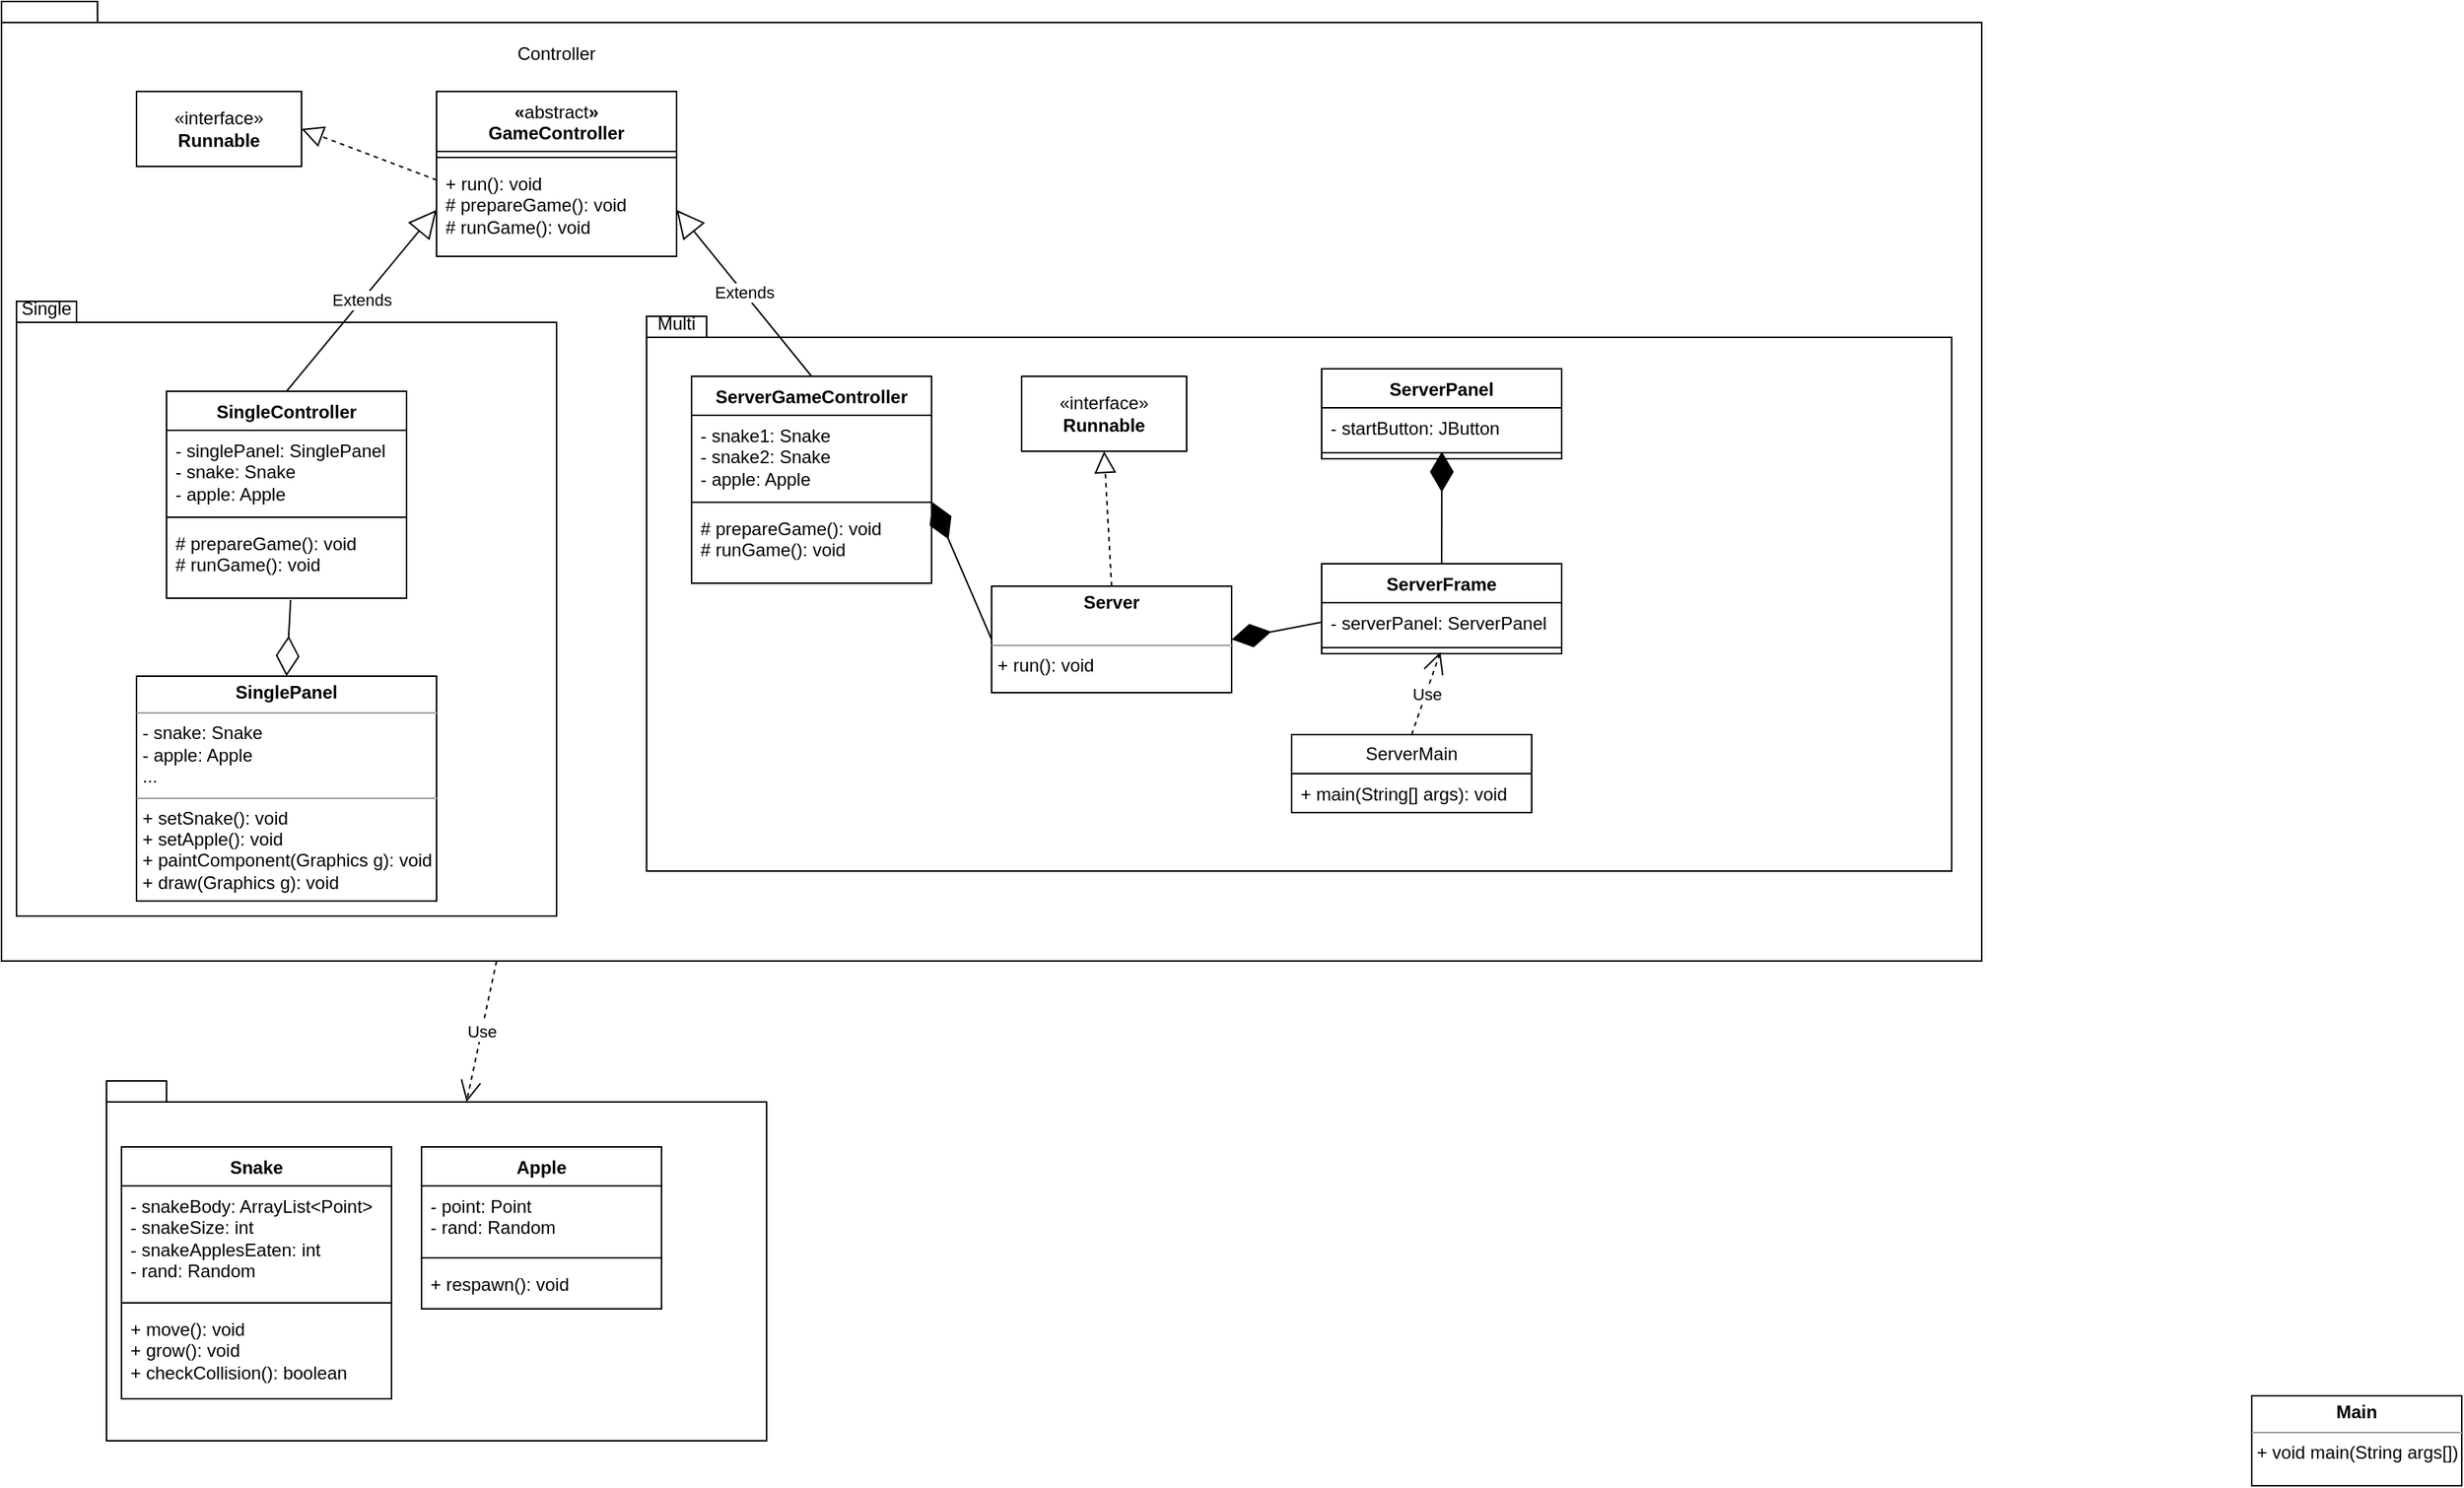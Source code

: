 <mxfile version="22.1.0" type="github">
  <diagram name="Page-1" id="b5b7bab2-c9e2-2cf4-8b2a-24fd1a2a6d21">
    <mxGraphModel dx="1026" dy="624" grid="1" gridSize="10" guides="1" tooltips="1" connect="1" arrows="1" fold="1" page="1" pageScale="1" pageWidth="1169" pageHeight="1654" background="none" math="0" shadow="0">
      <root>
        <mxCell id="0" />
        <mxCell id="1" parent="0" />
        <mxCell id="DqsnSHX5tBH2atUSeg8s-6" value="&lt;p style=&quot;margin:0px;margin-top:4px;text-align:center;&quot;&gt;&lt;b&gt;Main&lt;/b&gt;&lt;/p&gt;&lt;hr size=&quot;1&quot;&gt;&lt;div style=&quot;height:2px;&quot;&gt;&amp;nbsp;+ void main(String args[])&lt;/div&gt;" style="verticalAlign=top;align=left;overflow=fill;fontSize=12;fontFamily=Helvetica;html=1;whiteSpace=wrap;" vertex="1" parent="1">
          <mxGeometry x="1520" y="950" width="140" height="60" as="geometry" />
        </mxCell>
        <mxCell id="DqsnSHX5tBH2atUSeg8s-8" value="" style="shape=folder;fontStyle=1;spacingTop=10;tabWidth=40;tabHeight=14;tabPosition=left;html=1;whiteSpace=wrap;" vertex="1" parent="1">
          <mxGeometry x="20" y="20" width="1320" height="640" as="geometry" />
        </mxCell>
        <mxCell id="DqsnSHX5tBH2atUSeg8s-13" value="Controller" style="text;html=1;strokeColor=none;fillColor=none;align=center;verticalAlign=middle;whiteSpace=wrap;rounded=0;" vertex="1" parent="1">
          <mxGeometry x="360" y="40" width="60" height="30" as="geometry" />
        </mxCell>
        <mxCell id="DqsnSHX5tBH2atUSeg8s-14" value="«&lt;span style=&quot;font-weight: normal;&quot;&gt;abstract&lt;/span&gt;»&lt;br&gt;GameController" style="swimlane;fontStyle=1;align=center;verticalAlign=top;childLayout=stackLayout;horizontal=1;startSize=40;horizontalStack=0;resizeParent=1;resizeParentMax=0;resizeLast=0;collapsible=1;marginBottom=0;whiteSpace=wrap;html=1;" vertex="1" parent="1">
          <mxGeometry x="310" y="80" width="160" height="110" as="geometry" />
        </mxCell>
        <mxCell id="DqsnSHX5tBH2atUSeg8s-16" value="" style="line;strokeWidth=1;fillColor=none;align=left;verticalAlign=middle;spacingTop=-1;spacingLeft=3;spacingRight=3;rotatable=0;labelPosition=right;points=[];portConstraint=eastwest;strokeColor=inherit;" vertex="1" parent="DqsnSHX5tBH2atUSeg8s-14">
          <mxGeometry y="40" width="160" height="8" as="geometry" />
        </mxCell>
        <mxCell id="DqsnSHX5tBH2atUSeg8s-17" value="+ run(): void&lt;br&gt;# prepareGame(): void&lt;br&gt;# runGame(): void" style="text;strokeColor=none;fillColor=none;align=left;verticalAlign=top;spacingLeft=4;spacingRight=4;overflow=hidden;rotatable=0;points=[[0,0.5],[1,0.5]];portConstraint=eastwest;whiteSpace=wrap;html=1;" vertex="1" parent="DqsnSHX5tBH2atUSeg8s-14">
          <mxGeometry y="48" width="160" height="62" as="geometry" />
        </mxCell>
        <mxCell id="DqsnSHX5tBH2atUSeg8s-20" value="«interface»&lt;br&gt;&lt;b&gt;Runnable&lt;/b&gt;" style="html=1;whiteSpace=wrap;" vertex="1" parent="1">
          <mxGeometry x="110" y="80" width="110" height="50" as="geometry" />
        </mxCell>
        <mxCell id="DqsnSHX5tBH2atUSeg8s-21" value="" style="endArrow=block;dashed=1;endFill=0;endSize=12;html=1;rounded=0;exitX=0.001;exitY=0.179;exitDx=0;exitDy=0;entryX=1;entryY=0.5;entryDx=0;entryDy=0;exitPerimeter=0;" edge="1" parent="1" source="DqsnSHX5tBH2atUSeg8s-17" target="DqsnSHX5tBH2atUSeg8s-20">
          <mxGeometry width="160" relative="1" as="geometry">
            <mxPoint x="430" y="70" as="sourcePoint" />
            <mxPoint x="180" y="120" as="targetPoint" />
          </mxGeometry>
        </mxCell>
        <mxCell id="DqsnSHX5tBH2atUSeg8s-27" value="" style="shape=folder;fontStyle=1;spacingTop=10;tabWidth=40;tabHeight=14;tabPosition=left;html=1;whiteSpace=wrap;" vertex="1" parent="1">
          <mxGeometry x="30" y="220" width="360" height="410" as="geometry" />
        </mxCell>
        <mxCell id="DqsnSHX5tBH2atUSeg8s-28" value="" style="shape=folder;fontStyle=1;spacingTop=10;tabWidth=40;tabHeight=14;tabPosition=left;html=1;whiteSpace=wrap;" vertex="1" parent="1">
          <mxGeometry x="450" y="230" width="870" height="370" as="geometry" />
        </mxCell>
        <mxCell id="DqsnSHX5tBH2atUSeg8s-23" value="ServerGameController" style="swimlane;fontStyle=1;align=center;verticalAlign=top;childLayout=stackLayout;horizontal=1;startSize=26;horizontalStack=0;resizeParent=1;resizeParentMax=0;resizeLast=0;collapsible=1;marginBottom=0;whiteSpace=wrap;html=1;" vertex="1" parent="1">
          <mxGeometry x="480" y="270" width="160" height="138" as="geometry" />
        </mxCell>
        <mxCell id="DqsnSHX5tBH2atUSeg8s-24" value="- snake1: Snake&lt;br&gt;- snake2: Snake&lt;br&gt;- apple: Apple" style="text;strokeColor=none;fillColor=none;align=left;verticalAlign=top;spacingLeft=4;spacingRight=4;overflow=hidden;rotatable=0;points=[[0,0.5],[1,0.5]];portConstraint=eastwest;whiteSpace=wrap;html=1;" vertex="1" parent="DqsnSHX5tBH2atUSeg8s-23">
          <mxGeometry y="26" width="160" height="54" as="geometry" />
        </mxCell>
        <mxCell id="DqsnSHX5tBH2atUSeg8s-25" value="" style="line;strokeWidth=1;fillColor=none;align=left;verticalAlign=middle;spacingTop=-1;spacingLeft=3;spacingRight=3;rotatable=0;labelPosition=right;points=[];portConstraint=eastwest;strokeColor=inherit;" vertex="1" parent="DqsnSHX5tBH2atUSeg8s-23">
          <mxGeometry y="80" width="160" height="8" as="geometry" />
        </mxCell>
        <mxCell id="DqsnSHX5tBH2atUSeg8s-26" value="# prepareGame(): void&lt;br style=&quot;border-color: var(--border-color);&quot;&gt;# runGame(): void" style="text;strokeColor=none;fillColor=none;align=left;verticalAlign=top;spacingLeft=4;spacingRight=4;overflow=hidden;rotatable=0;points=[[0,0.5],[1,0.5]];portConstraint=eastwest;whiteSpace=wrap;html=1;" vertex="1" parent="DqsnSHX5tBH2atUSeg8s-23">
          <mxGeometry y="88" width="160" height="50" as="geometry" />
        </mxCell>
        <mxCell id="DqsnSHX5tBH2atUSeg8s-30" value="Extends" style="endArrow=block;endSize=16;endFill=0;html=1;rounded=0;exitX=0.5;exitY=0;exitDx=0;exitDy=0;entryX=1;entryY=0.5;entryDx=0;entryDy=0;" edge="1" parent="1" source="DqsnSHX5tBH2atUSeg8s-23" target="DqsnSHX5tBH2atUSeg8s-17">
          <mxGeometry width="160" relative="1" as="geometry">
            <mxPoint x="450" y="310" as="sourcePoint" />
            <mxPoint x="610" y="310" as="targetPoint" />
          </mxGeometry>
        </mxCell>
        <mxCell id="DqsnSHX5tBH2atUSeg8s-31" value="SingleController" style="swimlane;fontStyle=1;align=center;verticalAlign=top;childLayout=stackLayout;horizontal=1;startSize=26;horizontalStack=0;resizeParent=1;resizeParentMax=0;resizeLast=0;collapsible=1;marginBottom=0;whiteSpace=wrap;html=1;" vertex="1" parent="1">
          <mxGeometry x="130" y="280" width="160" height="138" as="geometry" />
        </mxCell>
        <mxCell id="DqsnSHX5tBH2atUSeg8s-32" value="- singlePanel: SinglePanel&lt;br&gt;- snake: Snake&lt;br&gt;- apple: Apple" style="text;strokeColor=none;fillColor=none;align=left;verticalAlign=top;spacingLeft=4;spacingRight=4;overflow=hidden;rotatable=0;points=[[0,0.5],[1,0.5]];portConstraint=eastwest;whiteSpace=wrap;html=1;" vertex="1" parent="DqsnSHX5tBH2atUSeg8s-31">
          <mxGeometry y="26" width="160" height="54" as="geometry" />
        </mxCell>
        <mxCell id="DqsnSHX5tBH2atUSeg8s-33" value="" style="line;strokeWidth=1;fillColor=none;align=left;verticalAlign=middle;spacingTop=-1;spacingLeft=3;spacingRight=3;rotatable=0;labelPosition=right;points=[];portConstraint=eastwest;strokeColor=inherit;" vertex="1" parent="DqsnSHX5tBH2atUSeg8s-31">
          <mxGeometry y="80" width="160" height="8" as="geometry" />
        </mxCell>
        <mxCell id="DqsnSHX5tBH2atUSeg8s-34" value="# prepareGame(): void&lt;br&gt;# runGame(): void" style="text;strokeColor=none;fillColor=none;align=left;verticalAlign=top;spacingLeft=4;spacingRight=4;overflow=hidden;rotatable=0;points=[[0,0.5],[1,0.5]];portConstraint=eastwest;whiteSpace=wrap;html=1;" vertex="1" parent="DqsnSHX5tBH2atUSeg8s-31">
          <mxGeometry y="88" width="160" height="50" as="geometry" />
        </mxCell>
        <mxCell id="DqsnSHX5tBH2atUSeg8s-35" value="&lt;p style=&quot;margin:0px;margin-top:4px;text-align:center;&quot;&gt;&lt;b&gt;SinglePanel&lt;/b&gt;&lt;/p&gt;&lt;hr size=&quot;1&quot;&gt;&lt;p style=&quot;margin:0px;margin-left:4px;&quot;&gt;- snake: Snake&lt;/p&gt;&lt;p style=&quot;margin:0px;margin-left:4px;&quot;&gt;- apple: Apple&lt;/p&gt;&lt;p style=&quot;margin:0px;margin-left:4px;&quot;&gt;...&lt;/p&gt;&lt;hr size=&quot;1&quot;&gt;&lt;p style=&quot;margin:0px;margin-left:4px;&quot;&gt;+ setSnake(): void&lt;/p&gt;&lt;p style=&quot;margin:0px;margin-left:4px;&quot;&gt;+ setApple(): void&lt;/p&gt;&lt;p style=&quot;margin:0px;margin-left:4px;&quot;&gt;+ paintComponent(Graphics g): void&lt;/p&gt;&lt;p style=&quot;margin:0px;margin-left:4px;&quot;&gt;+ draw(Graphics g): void&lt;/p&gt;" style="verticalAlign=top;align=left;overflow=fill;fontSize=12;fontFamily=Helvetica;html=1;whiteSpace=wrap;" vertex="1" parent="1">
          <mxGeometry x="110" y="470" width="200" height="150" as="geometry" />
        </mxCell>
        <mxCell id="DqsnSHX5tBH2atUSeg8s-36" value="Extends" style="endArrow=block;endSize=16;endFill=0;html=1;rounded=0;exitX=0.5;exitY=0;exitDx=0;exitDy=0;entryX=0;entryY=0.5;entryDx=0;entryDy=0;" edge="1" parent="1" source="DqsnSHX5tBH2atUSeg8s-31" target="DqsnSHX5tBH2atUSeg8s-17">
          <mxGeometry width="160" relative="1" as="geometry">
            <mxPoint x="830" y="280" as="sourcePoint" />
            <mxPoint x="480" y="176" as="targetPoint" />
          </mxGeometry>
        </mxCell>
        <mxCell id="DqsnSHX5tBH2atUSeg8s-37" value="Single" style="text;html=1;strokeColor=none;fillColor=none;align=center;verticalAlign=middle;whiteSpace=wrap;rounded=0;" vertex="1" parent="1">
          <mxGeometry x="20" y="210" width="60" height="30" as="geometry" />
        </mxCell>
        <mxCell id="DqsnSHX5tBH2atUSeg8s-42" value="" style="endArrow=diamondThin;endFill=0;endSize=24;html=1;rounded=0;entryX=0.5;entryY=0;entryDx=0;entryDy=0;exitX=0.517;exitY=1.023;exitDx=0;exitDy=0;exitPerimeter=0;" edge="1" parent="1" source="DqsnSHX5tBH2atUSeg8s-34" target="DqsnSHX5tBH2atUSeg8s-35">
          <mxGeometry width="160" relative="1" as="geometry">
            <mxPoint x="260" y="370" as="sourcePoint" />
            <mxPoint x="420" y="370" as="targetPoint" />
          </mxGeometry>
        </mxCell>
        <mxCell id="DqsnSHX5tBH2atUSeg8s-44" value="Multi" style="text;html=1;strokeColor=none;fillColor=none;align=center;verticalAlign=middle;whiteSpace=wrap;rounded=0;" vertex="1" parent="1">
          <mxGeometry x="440" y="220" width="60" height="30" as="geometry" />
        </mxCell>
        <mxCell id="DqsnSHX5tBH2atUSeg8s-45" value="ServerMain" style="swimlane;fontStyle=0;childLayout=stackLayout;horizontal=1;startSize=26;fillColor=none;horizontalStack=0;resizeParent=1;resizeParentMax=0;resizeLast=0;collapsible=1;marginBottom=0;whiteSpace=wrap;html=1;" vertex="1" parent="1">
          <mxGeometry x="880" y="509" width="160" height="52" as="geometry" />
        </mxCell>
        <mxCell id="DqsnSHX5tBH2atUSeg8s-46" value="+ main(String[] args): void" style="text;strokeColor=none;fillColor=none;align=left;verticalAlign=top;spacingLeft=4;spacingRight=4;overflow=hidden;rotatable=0;points=[[0,0.5],[1,0.5]];portConstraint=eastwest;whiteSpace=wrap;html=1;" vertex="1" parent="DqsnSHX5tBH2atUSeg8s-45">
          <mxGeometry y="26" width="160" height="26" as="geometry" />
        </mxCell>
        <mxCell id="DqsnSHX5tBH2atUSeg8s-52" value="ServerFrame" style="swimlane;fontStyle=1;align=center;verticalAlign=top;childLayout=stackLayout;horizontal=1;startSize=26;horizontalStack=0;resizeParent=1;resizeParentMax=0;resizeLast=0;collapsible=1;marginBottom=0;whiteSpace=wrap;html=1;" vertex="1" parent="1">
          <mxGeometry x="900" y="395" width="160" height="60" as="geometry" />
        </mxCell>
        <mxCell id="DqsnSHX5tBH2atUSeg8s-53" value="- serverPanel: ServerPanel" style="text;strokeColor=none;fillColor=none;align=left;verticalAlign=top;spacingLeft=4;spacingRight=4;overflow=hidden;rotatable=0;points=[[0,0.5],[1,0.5]];portConstraint=eastwest;whiteSpace=wrap;html=1;" vertex="1" parent="DqsnSHX5tBH2atUSeg8s-52">
          <mxGeometry y="26" width="160" height="26" as="geometry" />
        </mxCell>
        <mxCell id="DqsnSHX5tBH2atUSeg8s-54" value="" style="line;strokeWidth=1;fillColor=none;align=left;verticalAlign=middle;spacingTop=-1;spacingLeft=3;spacingRight=3;rotatable=0;labelPosition=right;points=[];portConstraint=eastwest;strokeColor=inherit;" vertex="1" parent="DqsnSHX5tBH2atUSeg8s-52">
          <mxGeometry y="52" width="160" height="8" as="geometry" />
        </mxCell>
        <mxCell id="DqsnSHX5tBH2atUSeg8s-56" value="Use" style="endArrow=open;endSize=12;dashed=1;html=1;rounded=0;exitX=0.5;exitY=0;exitDx=0;exitDy=0;entryX=0.495;entryY=0.864;entryDx=0;entryDy=0;entryPerimeter=0;" edge="1" parent="1" source="DqsnSHX5tBH2atUSeg8s-45" target="DqsnSHX5tBH2atUSeg8s-54">
          <mxGeometry width="160" relative="1" as="geometry">
            <mxPoint x="840" y="440" as="sourcePoint" />
            <mxPoint x="1000" y="440" as="targetPoint" />
          </mxGeometry>
        </mxCell>
        <mxCell id="DqsnSHX5tBH2atUSeg8s-57" value="ServerPanel" style="swimlane;fontStyle=1;align=center;verticalAlign=top;childLayout=stackLayout;horizontal=1;startSize=26;horizontalStack=0;resizeParent=1;resizeParentMax=0;resizeLast=0;collapsible=1;marginBottom=0;whiteSpace=wrap;html=1;" vertex="1" parent="1">
          <mxGeometry x="900" y="265" width="160" height="60" as="geometry" />
        </mxCell>
        <mxCell id="DqsnSHX5tBH2atUSeg8s-58" value="- startButton: JButton" style="text;strokeColor=none;fillColor=none;align=left;verticalAlign=top;spacingLeft=4;spacingRight=4;overflow=hidden;rotatable=0;points=[[0,0.5],[1,0.5]];portConstraint=eastwest;whiteSpace=wrap;html=1;" vertex="1" parent="DqsnSHX5tBH2atUSeg8s-57">
          <mxGeometry y="26" width="160" height="26" as="geometry" />
        </mxCell>
        <mxCell id="DqsnSHX5tBH2atUSeg8s-59" value="" style="line;strokeWidth=1;fillColor=none;align=left;verticalAlign=middle;spacingTop=-1;spacingLeft=3;spacingRight=3;rotatable=0;labelPosition=right;points=[];portConstraint=eastwest;strokeColor=inherit;" vertex="1" parent="DqsnSHX5tBH2atUSeg8s-57">
          <mxGeometry y="52" width="160" height="8" as="geometry" />
        </mxCell>
        <mxCell id="DqsnSHX5tBH2atUSeg8s-60" value="" style="endArrow=diamondThin;endFill=1;endSize=24;html=1;rounded=0;exitX=0.5;exitY=0;exitDx=0;exitDy=0;entryX=0.501;entryY=0.409;entryDx=0;entryDy=0;entryPerimeter=0;" edge="1" parent="1" source="DqsnSHX5tBH2atUSeg8s-52" target="DqsnSHX5tBH2atUSeg8s-59">
          <mxGeometry width="160" relative="1" as="geometry">
            <mxPoint x="840" y="520" as="sourcePoint" />
            <mxPoint x="1000" y="520" as="targetPoint" />
          </mxGeometry>
        </mxCell>
        <mxCell id="DqsnSHX5tBH2atUSeg8s-61" value="&lt;p style=&quot;margin:0px;margin-top:4px;text-align:center;&quot;&gt;&lt;b&gt;Server&lt;/b&gt;&lt;/p&gt;&lt;p style=&quot;margin:0px;margin-left:4px;&quot;&gt;&lt;br&gt;&lt;/p&gt;&lt;hr size=&quot;1&quot;&gt;&lt;p style=&quot;margin:0px;margin-left:4px;&quot;&gt;+ run(): void&lt;/p&gt;" style="verticalAlign=top;align=left;overflow=fill;fontSize=12;fontFamily=Helvetica;html=1;whiteSpace=wrap;" vertex="1" parent="1">
          <mxGeometry x="680" y="410" width="160" height="71" as="geometry" />
        </mxCell>
        <mxCell id="DqsnSHX5tBH2atUSeg8s-62" value="«interface»&lt;br&gt;&lt;b&gt;Runnable&lt;/b&gt;" style="html=1;whiteSpace=wrap;" vertex="1" parent="1">
          <mxGeometry x="700" y="270" width="110" height="50" as="geometry" />
        </mxCell>
        <mxCell id="DqsnSHX5tBH2atUSeg8s-63" value="" style="endArrow=block;dashed=1;endFill=0;endSize=12;html=1;rounded=0;entryX=0.5;entryY=1;entryDx=0;entryDy=0;exitX=0.5;exitY=0;exitDx=0;exitDy=0;" edge="1" parent="1" source="DqsnSHX5tBH2atUSeg8s-61" target="DqsnSHX5tBH2atUSeg8s-62">
          <mxGeometry width="160" relative="1" as="geometry">
            <mxPoint x="320" y="149" as="sourcePoint" />
            <mxPoint x="230" y="115" as="targetPoint" />
          </mxGeometry>
        </mxCell>
        <mxCell id="DqsnSHX5tBH2atUSeg8s-64" value="" style="endArrow=diamondThin;endFill=1;endSize=24;html=1;rounded=0;exitX=0;exitY=0.5;exitDx=0;exitDy=0;entryX=1;entryY=0.5;entryDx=0;entryDy=0;" edge="1" parent="1" source="DqsnSHX5tBH2atUSeg8s-53" target="DqsnSHX5tBH2atUSeg8s-61">
          <mxGeometry width="160" relative="1" as="geometry">
            <mxPoint x="1170" y="405" as="sourcePoint" />
            <mxPoint x="1170" y="335" as="targetPoint" />
          </mxGeometry>
        </mxCell>
        <mxCell id="DqsnSHX5tBH2atUSeg8s-65" value="" style="endArrow=diamondThin;endFill=1;endSize=24;html=1;rounded=0;exitX=0;exitY=0.5;exitDx=0;exitDy=0;entryX=1.004;entryY=0.5;entryDx=0;entryDy=0;entryPerimeter=0;" edge="1" parent="1" source="DqsnSHX5tBH2atUSeg8s-61" target="DqsnSHX5tBH2atUSeg8s-25">
          <mxGeometry width="160" relative="1" as="geometry">
            <mxPoint x="1090" y="444" as="sourcePoint" />
            <mxPoint x="1030" y="426" as="targetPoint" />
          </mxGeometry>
        </mxCell>
        <mxCell id="DqsnSHX5tBH2atUSeg8s-66" value="" style="shape=folder;fontStyle=1;spacingTop=10;tabWidth=40;tabHeight=14;tabPosition=left;html=1;whiteSpace=wrap;" vertex="1" parent="1">
          <mxGeometry x="90" y="740" width="440" height="240" as="geometry" />
        </mxCell>
        <mxCell id="DqsnSHX5tBH2atUSeg8s-67" value="Use" style="endArrow=open;endSize=12;dashed=1;html=1;rounded=0;exitX=0.25;exitY=1;exitDx=0;exitDy=0;exitPerimeter=0;entryX=0;entryY=0;entryDx=240;entryDy=14;entryPerimeter=0;" edge="1" parent="1" source="DqsnSHX5tBH2atUSeg8s-8" target="DqsnSHX5tBH2atUSeg8s-66">
          <mxGeometry width="160" relative="1" as="geometry">
            <mxPoint x="350" y="800" as="sourcePoint" />
            <mxPoint x="510" y="800" as="targetPoint" />
          </mxGeometry>
        </mxCell>
        <mxCell id="DqsnSHX5tBH2atUSeg8s-68" value="Snake" style="swimlane;fontStyle=1;align=center;verticalAlign=top;childLayout=stackLayout;horizontal=1;startSize=26;horizontalStack=0;resizeParent=1;resizeParentMax=0;resizeLast=0;collapsible=1;marginBottom=0;whiteSpace=wrap;html=1;" vertex="1" parent="1">
          <mxGeometry x="100" y="784" width="180" height="168" as="geometry" />
        </mxCell>
        <mxCell id="DqsnSHX5tBH2atUSeg8s-69" value="- snakeBody: ArrayList&amp;lt;Point&amp;gt;&lt;br&gt;- snakeSize: int&lt;br&gt;- snakeApplesEaten: int&lt;br&gt;- rand: Random" style="text;strokeColor=none;fillColor=none;align=left;verticalAlign=top;spacingLeft=4;spacingRight=4;overflow=hidden;rotatable=0;points=[[0,0.5],[1,0.5]];portConstraint=eastwest;whiteSpace=wrap;html=1;" vertex="1" parent="DqsnSHX5tBH2atUSeg8s-68">
          <mxGeometry y="26" width="180" height="74" as="geometry" />
        </mxCell>
        <mxCell id="DqsnSHX5tBH2atUSeg8s-70" value="" style="line;strokeWidth=1;fillColor=none;align=left;verticalAlign=middle;spacingTop=-1;spacingLeft=3;spacingRight=3;rotatable=0;labelPosition=right;points=[];portConstraint=eastwest;strokeColor=inherit;" vertex="1" parent="DqsnSHX5tBH2atUSeg8s-68">
          <mxGeometry y="100" width="180" height="8" as="geometry" />
        </mxCell>
        <mxCell id="DqsnSHX5tBH2atUSeg8s-71" value="+ move(): void&lt;br&gt;+ grow(): void&lt;br&gt;+ checkCollision(): boolean" style="text;strokeColor=none;fillColor=none;align=left;verticalAlign=top;spacingLeft=4;spacingRight=4;overflow=hidden;rotatable=0;points=[[0,0.5],[1,0.5]];portConstraint=eastwest;whiteSpace=wrap;html=1;" vertex="1" parent="DqsnSHX5tBH2atUSeg8s-68">
          <mxGeometry y="108" width="180" height="60" as="geometry" />
        </mxCell>
        <mxCell id="DqsnSHX5tBH2atUSeg8s-72" value="Apple" style="swimlane;fontStyle=1;align=center;verticalAlign=top;childLayout=stackLayout;horizontal=1;startSize=26;horizontalStack=0;resizeParent=1;resizeParentMax=0;resizeLast=0;collapsible=1;marginBottom=0;whiteSpace=wrap;html=1;" vertex="1" parent="1">
          <mxGeometry x="300" y="784" width="160" height="108" as="geometry" />
        </mxCell>
        <mxCell id="DqsnSHX5tBH2atUSeg8s-73" value="- point: Point&lt;br&gt;- rand: Random" style="text;strokeColor=none;fillColor=none;align=left;verticalAlign=top;spacingLeft=4;spacingRight=4;overflow=hidden;rotatable=0;points=[[0,0.5],[1,0.5]];portConstraint=eastwest;whiteSpace=wrap;html=1;" vertex="1" parent="DqsnSHX5tBH2atUSeg8s-72">
          <mxGeometry y="26" width="160" height="44" as="geometry" />
        </mxCell>
        <mxCell id="DqsnSHX5tBH2atUSeg8s-74" value="" style="line;strokeWidth=1;fillColor=none;align=left;verticalAlign=middle;spacingTop=-1;spacingLeft=3;spacingRight=3;rotatable=0;labelPosition=right;points=[];portConstraint=eastwest;strokeColor=inherit;" vertex="1" parent="DqsnSHX5tBH2atUSeg8s-72">
          <mxGeometry y="70" width="160" height="8" as="geometry" />
        </mxCell>
        <mxCell id="DqsnSHX5tBH2atUSeg8s-75" value="+ respawn(): void" style="text;strokeColor=none;fillColor=none;align=left;verticalAlign=top;spacingLeft=4;spacingRight=4;overflow=hidden;rotatable=0;points=[[0,0.5],[1,0.5]];portConstraint=eastwest;whiteSpace=wrap;html=1;" vertex="1" parent="DqsnSHX5tBH2atUSeg8s-72">
          <mxGeometry y="78" width="160" height="30" as="geometry" />
        </mxCell>
      </root>
    </mxGraphModel>
  </diagram>
</mxfile>
